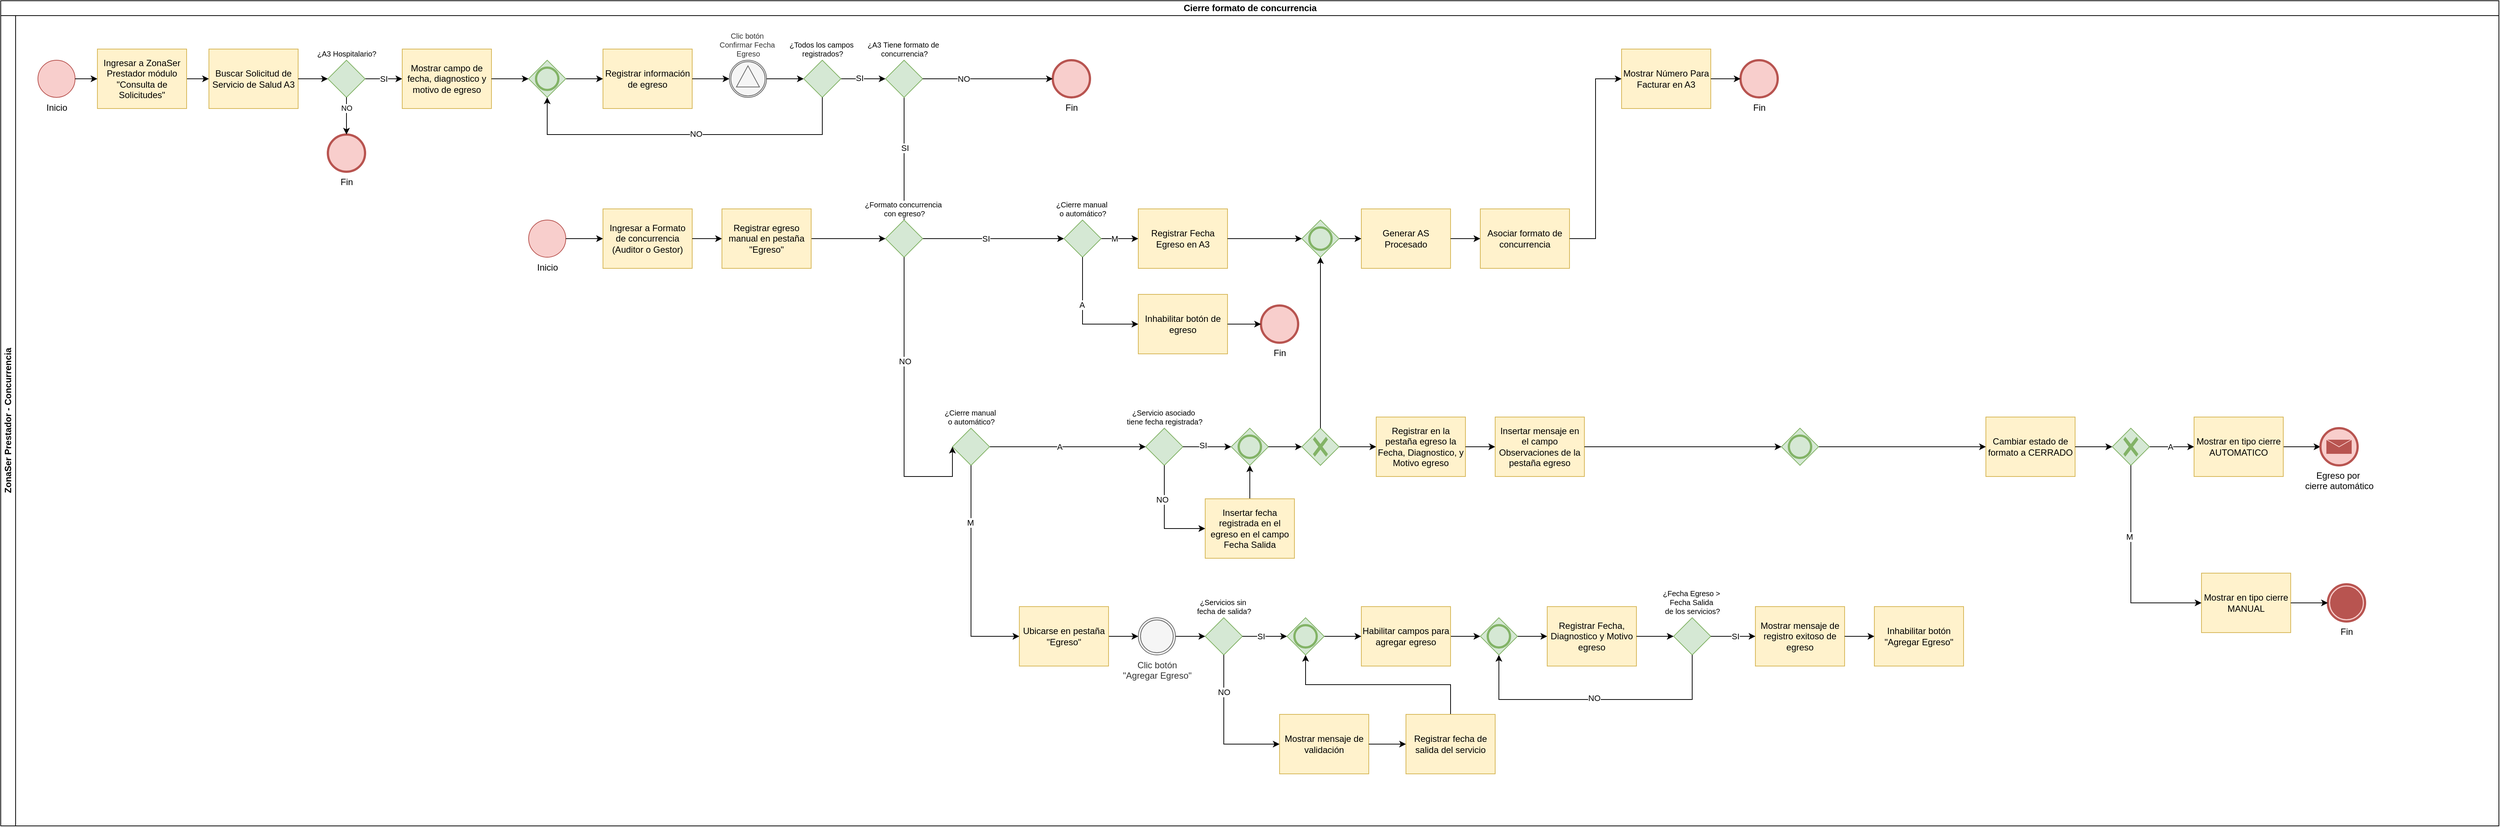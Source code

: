 <mxfile version="26.1.0">
  <diagram name="Página-1" id="ptAYf3jcV3ZSNVXvtiK4">
    <mxGraphModel dx="1434" dy="746" grid="1" gridSize="10" guides="1" tooltips="1" connect="1" arrows="1" fold="1" page="1" pageScale="1" pageWidth="2910" pageHeight="1030" math="0" shadow="0">
      <root>
        <mxCell id="0" />
        <mxCell id="1" parent="0" />
        <mxCell id="d49fMDWEcjazd6GvnsSK-1" value="Cierre formato de concurrencia" style="swimlane;childLayout=stackLayout;resizeParent=1;resizeParentMax=0;horizontal=1;startSize=20;horizontalStack=0;html=1;" parent="1" vertex="1">
          <mxGeometry x="40" y="20" width="3360" height="1110" as="geometry" />
        </mxCell>
        <mxCell id="d49fMDWEcjazd6GvnsSK-2" value="ZonaSer Prestador - Concurrencia" style="swimlane;startSize=20;horizontal=0;html=1;" parent="d49fMDWEcjazd6GvnsSK-1" vertex="1">
          <mxGeometry y="20" width="3360" height="1090" as="geometry" />
        </mxCell>
        <mxCell id="d49fMDWEcjazd6GvnsSK-30" style="edgeStyle=orthogonalEdgeStyle;rounded=0;orthogonalLoop=1;jettySize=auto;html=1;" parent="d49fMDWEcjazd6GvnsSK-2" source="d49fMDWEcjazd6GvnsSK-25" target="eIDD2qYjzkZ-Xh7ebVP3-45" edge="1">
          <mxGeometry relative="1" as="geometry">
            <mxPoint x="1325" y="320" as="targetPoint" />
          </mxGeometry>
        </mxCell>
        <mxCell id="d49fMDWEcjazd6GvnsSK-39" value="SI" style="edgeLabel;html=1;align=center;verticalAlign=middle;resizable=0;points=[];" parent="d49fMDWEcjazd6GvnsSK-30" vertex="1" connectable="0">
          <mxGeometry x="-0.18" y="1" relative="1" as="geometry">
            <mxPoint as="offset" />
          </mxGeometry>
        </mxCell>
        <mxCell id="d49fMDWEcjazd6GvnsSK-5" value="Inicio" style="points=[[0.145,0.145,0],[0.5,0,0],[0.855,0.145,0],[1,0.5,0],[0.855,0.855,0],[0.5,1,0],[0.145,0.855,0],[0,0.5,0]];shape=mxgraph.bpmn.event;html=1;verticalLabelPosition=bottom;labelBackgroundColor=#ffffff;verticalAlign=top;align=center;perimeter=ellipsePerimeter;outlineConnect=0;aspect=fixed;outline=standard;symbol=general;fillColor=#f8cecc;strokeColor=#b85450;" parent="d49fMDWEcjazd6GvnsSK-2" vertex="1">
          <mxGeometry x="50" y="60" width="50" height="50" as="geometry" />
        </mxCell>
        <mxCell id="d49fMDWEcjazd6GvnsSK-11" value="Buscar Solicitud de Servicio de Salud A3" style="points=[[0.25,0,0],[0.5,0,0],[0.75,0,0],[1,0.25,0],[1,0.5,0],[1,0.75,0],[0.75,1,0],[0.5,1,0],[0.25,1,0],[0,0.75,0],[0,0.5,0],[0,0.25,0]];shape=mxgraph.bpmn.task2;whiteSpace=wrap;rectStyle=rounded;size=10;html=1;container=1;expand=0;collapsible=0;taskMarker=user;fillColor=#fff2cc;strokeColor=#d6b656;" parent="d49fMDWEcjazd6GvnsSK-2" vertex="1">
          <mxGeometry x="280" y="45" width="120" height="80" as="geometry" />
        </mxCell>
        <mxCell id="d49fMDWEcjazd6GvnsSK-17" value="SI" style="edgeStyle=orthogonalEdgeStyle;rounded=0;orthogonalLoop=1;jettySize=auto;html=1;" parent="d49fMDWEcjazd6GvnsSK-2" source="d49fMDWEcjazd6GvnsSK-13" target="d49fMDWEcjazd6GvnsSK-18" edge="1">
          <mxGeometry relative="1" as="geometry">
            <mxPoint x="560" y="85" as="targetPoint" />
          </mxGeometry>
        </mxCell>
        <mxCell id="d49fMDWEcjazd6GvnsSK-13" value="¿A3 Hospitalario?" style="points=[[0.25,0.25,0],[0.5,0,0],[0.75,0.25,0],[1,0.5,0],[0.75,0.75,0],[0.5,1,0],[0.25,0.75,0],[0,0.5,0]];shape=mxgraph.bpmn.gateway2;html=1;verticalLabelPosition=top;labelBackgroundColor=#ffffff;verticalAlign=bottom;align=center;perimeter=rhombusPerimeter;outlineConnect=0;outline=none;symbol=none;fillColor=#d5e8d4;strokeColor=#82b366;labelPosition=center;fontSize=10;" parent="d49fMDWEcjazd6GvnsSK-2" vertex="1">
          <mxGeometry x="440" y="60" width="50" height="50" as="geometry" />
        </mxCell>
        <mxCell id="d49fMDWEcjazd6GvnsSK-12" style="edgeStyle=orthogonalEdgeStyle;rounded=0;orthogonalLoop=1;jettySize=auto;html=1;" parent="d49fMDWEcjazd6GvnsSK-2" source="d49fMDWEcjazd6GvnsSK-11" target="d49fMDWEcjazd6GvnsSK-13" edge="1">
          <mxGeometry relative="1" as="geometry">
            <mxPoint x="440" y="85" as="targetPoint" />
          </mxGeometry>
        </mxCell>
        <mxCell id="d49fMDWEcjazd6GvnsSK-15" value="Fin" style="points=[[0.145,0.145,0],[0.5,0,0],[0.855,0.145,0],[1,0.5,0],[0.855,0.855,0],[0.5,1,0],[0.145,0.855,0],[0,0.5,0]];shape=mxgraph.bpmn.event;html=1;verticalLabelPosition=bottom;labelBackgroundColor=#ffffff;verticalAlign=top;align=center;perimeter=ellipsePerimeter;outlineConnect=0;aspect=fixed;outline=end;symbol=terminate2;fillColor=#f8cecc;strokeColor=#b85450;" parent="d49fMDWEcjazd6GvnsSK-2" vertex="1">
          <mxGeometry x="440" y="160" width="50" height="50" as="geometry" />
        </mxCell>
        <mxCell id="d49fMDWEcjazd6GvnsSK-14" style="edgeStyle=orthogonalEdgeStyle;rounded=0;orthogonalLoop=1;jettySize=auto;html=1;" parent="d49fMDWEcjazd6GvnsSK-2" source="d49fMDWEcjazd6GvnsSK-13" target="d49fMDWEcjazd6GvnsSK-15" edge="1">
          <mxGeometry relative="1" as="geometry">
            <mxPoint x="465" y="170" as="targetPoint" />
          </mxGeometry>
        </mxCell>
        <mxCell id="d49fMDWEcjazd6GvnsSK-16" value="NO" style="edgeLabel;html=1;align=center;verticalAlign=middle;resizable=0;points=[];fontSize=10;" parent="d49fMDWEcjazd6GvnsSK-14" vertex="1" connectable="0">
          <mxGeometry x="-0.462" relative="1" as="geometry">
            <mxPoint as="offset" />
          </mxGeometry>
        </mxCell>
        <mxCell id="d49fMDWEcjazd6GvnsSK-18" value="Mostrar campo de fecha, diagnostico y motivo de egreso" style="points=[[0.25,0,0],[0.5,0,0],[0.75,0,0],[1,0.25,0],[1,0.5,0],[1,0.75,0],[0.75,1,0],[0.5,1,0],[0.25,1,0],[0,0.75,0],[0,0.5,0],[0,0.25,0]];shape=mxgraph.bpmn.task2;whiteSpace=wrap;rectStyle=rounded;size=10;html=1;container=1;expand=0;collapsible=0;taskMarker=script;fillColor=#fff2cc;strokeColor=#d6b656;" parent="d49fMDWEcjazd6GvnsSK-2" vertex="1">
          <mxGeometry x="540" y="45" width="120" height="80" as="geometry" />
        </mxCell>
        <mxCell id="d49fMDWEcjazd6GvnsSK-20" value="Registrar información de egreso" style="points=[[0.25,0,0],[0.5,0,0],[0.75,0,0],[1,0.25,0],[1,0.5,0],[1,0.75,0],[0.75,1,0],[0.5,1,0],[0.25,1,0],[0,0.75,0],[0,0.5,0],[0,0.25,0]];shape=mxgraph.bpmn.task2;whiteSpace=wrap;rectStyle=rounded;size=10;html=1;container=1;expand=0;collapsible=0;taskMarker=user;fillColor=#fff2cc;strokeColor=#d6b656;" parent="d49fMDWEcjazd6GvnsSK-2" vertex="1">
          <mxGeometry x="810" y="45" width="120" height="80" as="geometry" />
        </mxCell>
        <mxCell id="d49fMDWEcjazd6GvnsSK-22" value="Clic botón&amp;nbsp;&lt;div&gt;Confirmar Fecha&amp;nbsp;&lt;/div&gt;&lt;div&gt;Egreso&lt;/div&gt;" style="points=[[0.145,0.145,0],[0.5,0,0],[0.855,0.145,0],[1,0.5,0],[0.855,0.855,0],[0.5,1,0],[0.145,0.855,0],[0,0.5,0]];shape=mxgraph.bpmn.event;html=1;verticalLabelPosition=top;labelBackgroundColor=#ffffff;verticalAlign=bottom;align=center;perimeter=ellipsePerimeter;outlineConnect=0;aspect=fixed;outline=catching;symbol=signal;fillColor=#f5f5f5;strokeColor=#666666;fontSize=10;labelPosition=center;fontColor=#333333;" parent="d49fMDWEcjazd6GvnsSK-2" vertex="1">
          <mxGeometry x="980" y="60" width="50" height="50" as="geometry" />
        </mxCell>
        <mxCell id="d49fMDWEcjazd6GvnsSK-21" style="edgeStyle=orthogonalEdgeStyle;rounded=0;orthogonalLoop=1;jettySize=auto;html=1;" parent="d49fMDWEcjazd6GvnsSK-2" source="d49fMDWEcjazd6GvnsSK-20" target="d49fMDWEcjazd6GvnsSK-22" edge="1">
          <mxGeometry relative="1" as="geometry">
            <mxPoint x="990" y="85" as="targetPoint" />
          </mxGeometry>
        </mxCell>
        <mxCell id="d49fMDWEcjazd6GvnsSK-25" value="¿A3 Tiene formato de&amp;nbsp;&lt;div&gt;concurrencia?&lt;/div&gt;" style="points=[[0.25,0.25,0],[0.5,0,0],[0.75,0.25,0],[1,0.5,0],[0.75,0.75,0],[0.5,1,0],[0.25,0.75,0],[0,0.5,0]];shape=mxgraph.bpmn.gateway2;html=1;verticalLabelPosition=top;labelBackgroundColor=#ffffff;verticalAlign=bottom;align=center;perimeter=rhombusPerimeter;outlineConnect=0;outline=none;symbol=none;fillColor=#d5e8d4;strokeColor=#82b366;fontSize=10;labelPosition=center;" parent="d49fMDWEcjazd6GvnsSK-2" vertex="1">
          <mxGeometry x="1190" y="60" width="50" height="50" as="geometry" />
        </mxCell>
        <mxCell id="d49fMDWEcjazd6GvnsSK-24" style="edgeStyle=orthogonalEdgeStyle;rounded=0;orthogonalLoop=1;jettySize=auto;html=1;" parent="d49fMDWEcjazd6GvnsSK-2" source="d49fMDWEcjazd6GvnsSK-22" target="d49fMDWEcjazd6GvnsSK-31" edge="1">
          <mxGeometry relative="1" as="geometry">
            <mxPoint x="1080" y="85" as="targetPoint" />
          </mxGeometry>
        </mxCell>
        <mxCell id="d49fMDWEcjazd6GvnsSK-28" value="Fin" style="points=[[0.145,0.145,0],[0.5,0,0],[0.855,0.145,0],[1,0.5,0],[0.855,0.855,0],[0.5,1,0],[0.145,0.855,0],[0,0.5,0]];shape=mxgraph.bpmn.event;html=1;verticalLabelPosition=bottom;labelBackgroundColor=#ffffff;verticalAlign=top;align=center;perimeter=ellipsePerimeter;outlineConnect=0;aspect=fixed;outline=end;symbol=terminate2;fillColor=#f8cecc;strokeColor=#b85450;" parent="d49fMDWEcjazd6GvnsSK-2" vertex="1">
          <mxGeometry x="1415" y="60.0" width="50" height="50" as="geometry" />
        </mxCell>
        <mxCell id="d49fMDWEcjazd6GvnsSK-27" style="edgeStyle=orthogonalEdgeStyle;rounded=0;orthogonalLoop=1;jettySize=auto;html=1;" parent="d49fMDWEcjazd6GvnsSK-2" source="d49fMDWEcjazd6GvnsSK-25" target="d49fMDWEcjazd6GvnsSK-28" edge="1">
          <mxGeometry relative="1" as="geometry">
            <mxPoint x="1265" y="170.0" as="targetPoint" />
          </mxGeometry>
        </mxCell>
        <mxCell id="d49fMDWEcjazd6GvnsSK-29" value="NO" style="edgeLabel;html=1;align=center;verticalAlign=middle;resizable=0;points=[];" parent="d49fMDWEcjazd6GvnsSK-27" vertex="1" connectable="0">
          <mxGeometry x="-0.377" relative="1" as="geometry">
            <mxPoint as="offset" />
          </mxGeometry>
        </mxCell>
        <mxCell id="d49fMDWEcjazd6GvnsSK-36" style="edgeStyle=orthogonalEdgeStyle;rounded=0;orthogonalLoop=1;jettySize=auto;html=1;" parent="d49fMDWEcjazd6GvnsSK-2" source="d49fMDWEcjazd6GvnsSK-31" target="d49fMDWEcjazd6GvnsSK-25" edge="1">
          <mxGeometry relative="1" as="geometry" />
        </mxCell>
        <mxCell id="d49fMDWEcjazd6GvnsSK-37" value="SI" style="edgeLabel;html=1;align=center;verticalAlign=middle;resizable=0;points=[];" parent="d49fMDWEcjazd6GvnsSK-36" vertex="1" connectable="0">
          <mxGeometry x="-0.167" y="1" relative="1" as="geometry">
            <mxPoint as="offset" />
          </mxGeometry>
        </mxCell>
        <mxCell id="d49fMDWEcjazd6GvnsSK-31" value="¿Todos los campos&amp;nbsp;&lt;div&gt;registrados?&lt;/div&gt;" style="points=[[0.25,0.25,0],[0.5,0,0],[0.75,0.25,0],[1,0.5,0],[0.75,0.75,0],[0.5,1,0],[0.25,0.75,0],[0,0.5,0]];shape=mxgraph.bpmn.gateway2;html=1;verticalLabelPosition=top;labelBackgroundColor=#ffffff;verticalAlign=bottom;align=center;perimeter=rhombusPerimeter;outlineConnect=0;outline=none;symbol=none;fillColor=#d5e8d4;strokeColor=#82b366;fontSize=10;labelPosition=center;" parent="d49fMDWEcjazd6GvnsSK-2" vertex="1">
          <mxGeometry x="1080" y="60" width="50" height="50" as="geometry" />
        </mxCell>
        <mxCell id="d49fMDWEcjazd6GvnsSK-33" style="edgeStyle=orthogonalEdgeStyle;rounded=0;orthogonalLoop=1;jettySize=auto;html=1;" parent="d49fMDWEcjazd6GvnsSK-2" source="d49fMDWEcjazd6GvnsSK-32" target="d49fMDWEcjazd6GvnsSK-20" edge="1">
          <mxGeometry relative="1" as="geometry" />
        </mxCell>
        <mxCell id="d49fMDWEcjazd6GvnsSK-32" value="" style="points=[[0.25,0.25,0],[0.5,0,0],[0.75,0.25,0],[1,0.5,0],[0.75,0.75,0],[0.5,1,0],[0.25,0.75,0],[0,0.5,0]];shape=mxgraph.bpmn.gateway2;html=1;verticalLabelPosition=bottom;labelBackgroundColor=#ffffff;verticalAlign=top;align=center;perimeter=rhombusPerimeter;outlineConnect=0;outline=end;symbol=general;fillColor=#d5e8d4;strokeColor=#82b366;" parent="d49fMDWEcjazd6GvnsSK-2" vertex="1">
          <mxGeometry x="710" y="60.0" width="50" height="50" as="geometry" />
        </mxCell>
        <mxCell id="d49fMDWEcjazd6GvnsSK-19" style="edgeStyle=orthogonalEdgeStyle;rounded=0;orthogonalLoop=1;jettySize=auto;html=1;" parent="d49fMDWEcjazd6GvnsSK-2" source="d49fMDWEcjazd6GvnsSK-18" target="d49fMDWEcjazd6GvnsSK-32" edge="1">
          <mxGeometry relative="1" as="geometry">
            <mxPoint x="710" y="140" as="targetPoint" />
          </mxGeometry>
        </mxCell>
        <mxCell id="d49fMDWEcjazd6GvnsSK-34" style="edgeStyle=orthogonalEdgeStyle;rounded=0;orthogonalLoop=1;jettySize=auto;html=1;entryX=0.5;entryY=1;entryDx=0;entryDy=0;entryPerimeter=0;" parent="d49fMDWEcjazd6GvnsSK-2" source="d49fMDWEcjazd6GvnsSK-31" target="d49fMDWEcjazd6GvnsSK-32" edge="1">
          <mxGeometry relative="1" as="geometry">
            <Array as="points">
              <mxPoint x="1105" y="160" />
              <mxPoint x="735" y="160" />
            </Array>
          </mxGeometry>
        </mxCell>
        <mxCell id="d49fMDWEcjazd6GvnsSK-35" value="NO" style="edgeLabel;html=1;align=center;verticalAlign=middle;resizable=0;points=[];" parent="d49fMDWEcjazd6GvnsSK-34" vertex="1" connectable="0">
          <mxGeometry x="-0.064" y="-1" relative="1" as="geometry">
            <mxPoint as="offset" />
          </mxGeometry>
        </mxCell>
        <mxCell id="d49fMDWEcjazd6GvnsSK-47" value="Fin" style="points=[[0.145,0.145,0],[0.5,0,0],[0.855,0.145,0],[1,0.5,0],[0.855,0.855,0],[0.5,1,0],[0.145,0.855,0],[0,0.5,0]];shape=mxgraph.bpmn.event;html=1;verticalLabelPosition=bottom;labelBackgroundColor=#ffffff;verticalAlign=top;align=center;perimeter=ellipsePerimeter;outlineConnect=0;aspect=fixed;outline=end;symbol=terminate2;fillColor=#f8cecc;strokeColor=#b85450;" parent="d49fMDWEcjazd6GvnsSK-2" vertex="1">
          <mxGeometry x="2340" y="60" width="50" height="50" as="geometry" />
        </mxCell>
        <mxCell id="d49fMDWEcjazd6GvnsSK-45" value="Mostrar Número Para Facturar en A3" style="points=[[0.25,0,0],[0.5,0,0],[0.75,0,0],[1,0.25,0],[1,0.5,0],[1,0.75,0],[0.75,1,0],[0.5,1,0],[0.25,1,0],[0,0.75,0],[0,0.5,0],[0,0.25,0]];shape=mxgraph.bpmn.task2;whiteSpace=wrap;rectStyle=rounded;size=10;html=1;container=1;expand=0;collapsible=0;taskMarker=script;fillColor=#fff2cc;strokeColor=#d6b656;" parent="d49fMDWEcjazd6GvnsSK-2" vertex="1">
          <mxGeometry x="2180" y="45.0" width="120" height="80" as="geometry" />
        </mxCell>
        <mxCell id="d49fMDWEcjazd6GvnsSK-46" style="edgeStyle=orthogonalEdgeStyle;rounded=0;orthogonalLoop=1;jettySize=auto;html=1;" parent="d49fMDWEcjazd6GvnsSK-2" source="d49fMDWEcjazd6GvnsSK-45" target="d49fMDWEcjazd6GvnsSK-47" edge="1">
          <mxGeometry relative="1" as="geometry">
            <mxPoint x="2525" y="120" as="targetPoint" />
          </mxGeometry>
        </mxCell>
        <mxCell id="eIDD2qYjzkZ-Xh7ebVP3-15" value="Generar AS Procesado" style="points=[[0.25,0,0],[0.5,0,0],[0.75,0,0],[1,0.25,0],[1,0.5,0],[1,0.75,0],[0.75,1,0],[0.5,1,0],[0.25,1,0],[0,0.75,0],[0,0.5,0],[0,0.25,0]];shape=mxgraph.bpmn.task2;whiteSpace=wrap;rectStyle=rounded;size=10;html=1;container=1;expand=0;collapsible=0;taskMarker=script;fillColor=#fff2cc;strokeColor=#d6b656;" vertex="1" parent="d49fMDWEcjazd6GvnsSK-2">
          <mxGeometry x="1830" y="260" width="120" height="80" as="geometry" />
        </mxCell>
        <mxCell id="eIDD2qYjzkZ-Xh7ebVP3-90" value="Asociar formato de concurrencia" style="points=[[0.25,0,0],[0.5,0,0],[0.75,0,0],[1,0.25,0],[1,0.5,0],[1,0.75,0],[0.75,1,0],[0.5,1,0],[0.25,1,0],[0,0.75,0],[0,0.5,0],[0,0.25,0]];shape=mxgraph.bpmn.task2;whiteSpace=wrap;rectStyle=rounded;size=10;html=1;container=1;expand=0;collapsible=0;taskMarker=script;fillColor=#fff2cc;strokeColor=#d6b656;" vertex="1" parent="d49fMDWEcjazd6GvnsSK-2">
          <mxGeometry x="1990" y="260" width="120" height="80" as="geometry" />
        </mxCell>
        <mxCell id="eIDD2qYjzkZ-Xh7ebVP3-89" style="edgeStyle=orthogonalEdgeStyle;rounded=0;orthogonalLoop=1;jettySize=auto;html=1;" edge="1" parent="d49fMDWEcjazd6GvnsSK-2" source="eIDD2qYjzkZ-Xh7ebVP3-15" target="eIDD2qYjzkZ-Xh7ebVP3-90">
          <mxGeometry relative="1" as="geometry">
            <mxPoint x="2040" y="300" as="targetPoint" />
          </mxGeometry>
        </mxCell>
        <mxCell id="eIDD2qYjzkZ-Xh7ebVP3-142" style="edgeStyle=orthogonalEdgeStyle;rounded=0;orthogonalLoop=1;jettySize=auto;html=1;" edge="1" parent="d49fMDWEcjazd6GvnsSK-2" source="eIDD2qYjzkZ-Xh7ebVP3-140" target="eIDD2qYjzkZ-Xh7ebVP3-15">
          <mxGeometry relative="1" as="geometry" />
        </mxCell>
        <mxCell id="eIDD2qYjzkZ-Xh7ebVP3-140" value="" style="points=[[0.25,0.25,0],[0.5,0,0],[0.75,0.25,0],[1,0.5,0],[0.75,0.75,0],[0.5,1,0],[0.25,0.75,0],[0,0.5,0]];shape=mxgraph.bpmn.gateway2;html=1;verticalLabelPosition=bottom;labelBackgroundColor=#ffffff;verticalAlign=top;align=center;perimeter=rhombusPerimeter;outlineConnect=0;outline=end;symbol=general;fillColor=#d5e8d4;strokeColor=#82b366;" vertex="1" parent="d49fMDWEcjazd6GvnsSK-2">
          <mxGeometry x="1750" y="275" width="50" height="50" as="geometry" />
        </mxCell>
        <mxCell id="eIDD2qYjzkZ-Xh7ebVP3-116" style="edgeStyle=orthogonalEdgeStyle;rounded=0;orthogonalLoop=1;jettySize=auto;html=1;entryX=0;entryY=0.5;entryDx=0;entryDy=0;entryPerimeter=0;" edge="1" parent="d49fMDWEcjazd6GvnsSK-2" source="eIDD2qYjzkZ-Xh7ebVP3-90" target="d49fMDWEcjazd6GvnsSK-45">
          <mxGeometry relative="1" as="geometry" />
        </mxCell>
        <mxCell id="eIDD2qYjzkZ-Xh7ebVP3-46" value="¿Servicio asociado&amp;nbsp;&lt;div&gt;tiene fecha registrada?&lt;/div&gt;" style="points=[[0.25,0.25,0],[0.5,0,0],[0.75,0.25,0],[1,0.5,0],[0.75,0.75,0],[0.5,1,0],[0.25,0.75,0],[0,0.5,0]];shape=mxgraph.bpmn.gateway2;html=1;verticalLabelPosition=top;labelBackgroundColor=#ffffff;verticalAlign=bottom;align=center;perimeter=rhombusPerimeter;outlineConnect=0;outline=none;symbol=none;fillColor=#d5e8d4;strokeColor=#82b366;fontSize=10;labelPosition=center;" vertex="1" parent="d49fMDWEcjazd6GvnsSK-2">
          <mxGeometry x="1540" y="555" width="50" height="50" as="geometry" />
        </mxCell>
        <mxCell id="eIDD2qYjzkZ-Xh7ebVP3-47" style="edgeStyle=orthogonalEdgeStyle;rounded=0;orthogonalLoop=1;jettySize=auto;html=1;" edge="1" parent="d49fMDWEcjazd6GvnsSK-2" source="eIDD2qYjzkZ-Xh7ebVP3-48" target="eIDD2qYjzkZ-Xh7ebVP3-51">
          <mxGeometry relative="1" as="geometry" />
        </mxCell>
        <mxCell id="eIDD2qYjzkZ-Xh7ebVP3-48" value="Insertar fecha registrada en el egreso en el campo Fecha Salida" style="points=[[0.25,0,0],[0.5,0,0],[0.75,0,0],[1,0.25,0],[1,0.5,0],[1,0.75,0],[0.75,1,0],[0.5,1,0],[0.25,1,0],[0,0.75,0],[0,0.5,0],[0,0.25,0]];shape=mxgraph.bpmn.task2;whiteSpace=wrap;rectStyle=rounded;size=10;html=1;container=1;expand=0;collapsible=0;taskMarker=script;fillColor=#fff2cc;strokeColor=#d6b656;" vertex="1" parent="d49fMDWEcjazd6GvnsSK-2">
          <mxGeometry x="1620" y="650" width="120" height="80" as="geometry" />
        </mxCell>
        <mxCell id="eIDD2qYjzkZ-Xh7ebVP3-49" style="edgeStyle=orthogonalEdgeStyle;rounded=0;orthogonalLoop=1;jettySize=auto;html=1;exitX=0.5;exitY=1;exitDx=0;exitDy=0;exitPerimeter=0;" edge="1" parent="d49fMDWEcjazd6GvnsSK-2" source="eIDD2qYjzkZ-Xh7ebVP3-46" target="eIDD2qYjzkZ-Xh7ebVP3-48">
          <mxGeometry relative="1" as="geometry">
            <mxPoint x="1450" y="670" as="targetPoint" />
            <Array as="points">
              <mxPoint x="1565" y="690" />
            </Array>
          </mxGeometry>
        </mxCell>
        <mxCell id="eIDD2qYjzkZ-Xh7ebVP3-50" value="NO" style="edgeLabel;html=1;align=center;verticalAlign=middle;resizable=0;points=[];" vertex="1" connectable="0" parent="eIDD2qYjzkZ-Xh7ebVP3-49">
          <mxGeometry x="-0.352" y="-3" relative="1" as="geometry">
            <mxPoint as="offset" />
          </mxGeometry>
        </mxCell>
        <mxCell id="eIDD2qYjzkZ-Xh7ebVP3-51" value="" style="points=[[0.25,0.25,0],[0.5,0,0],[0.75,0.25,0],[1,0.5,0],[0.75,0.75,0],[0.5,1,0],[0.25,0.75,0],[0,0.5,0]];shape=mxgraph.bpmn.gateway2;html=1;verticalLabelPosition=bottom;labelBackgroundColor=#ffffff;verticalAlign=top;align=center;perimeter=rhombusPerimeter;outlineConnect=0;outline=end;symbol=general;fillColor=#d5e8d4;strokeColor=#82b366;" vertex="1" parent="d49fMDWEcjazd6GvnsSK-2">
          <mxGeometry x="1655" y="555" width="50" height="50" as="geometry" />
        </mxCell>
        <mxCell id="eIDD2qYjzkZ-Xh7ebVP3-52" style="edgeStyle=orthogonalEdgeStyle;rounded=0;orthogonalLoop=1;jettySize=auto;html=1;" edge="1" parent="d49fMDWEcjazd6GvnsSK-2" source="eIDD2qYjzkZ-Xh7ebVP3-46" target="eIDD2qYjzkZ-Xh7ebVP3-51">
          <mxGeometry relative="1" as="geometry">
            <mxPoint x="1560" y="580" as="targetPoint" />
          </mxGeometry>
        </mxCell>
        <mxCell id="eIDD2qYjzkZ-Xh7ebVP3-53" value="SI" style="edgeLabel;html=1;align=center;verticalAlign=middle;resizable=0;points=[];" vertex="1" connectable="0" parent="eIDD2qYjzkZ-Xh7ebVP3-52">
          <mxGeometry x="-0.188" y="2" relative="1" as="geometry">
            <mxPoint as="offset" />
          </mxGeometry>
        </mxCell>
        <mxCell id="eIDD2qYjzkZ-Xh7ebVP3-54" value="Registrar en la pestaña egreso la Fecha, Diagnostico, y Motivo egreso" style="points=[[0.25,0,0],[0.5,0,0],[0.75,0,0],[1,0.25,0],[1,0.5,0],[1,0.75,0],[0.75,1,0],[0.5,1,0],[0.25,1,0],[0,0.75,0],[0,0.5,0],[0,0.25,0]];shape=mxgraph.bpmn.task2;whiteSpace=wrap;rectStyle=rounded;size=10;html=1;container=1;expand=0;collapsible=0;taskMarker=script;fillColor=#fff2cc;strokeColor=#d6b656;" vertex="1" parent="d49fMDWEcjazd6GvnsSK-2">
          <mxGeometry x="1850" y="540" width="120" height="80" as="geometry" />
        </mxCell>
        <mxCell id="eIDD2qYjzkZ-Xh7ebVP3-56" value="Insertar mensaje en el campo Observaciones de la pestaña egreso" style="points=[[0.25,0,0],[0.5,0,0],[0.75,0,0],[1,0.25,0],[1,0.5,0],[1,0.75,0],[0.75,1,0],[0.5,1,0],[0.25,1,0],[0,0.75,0],[0,0.5,0],[0,0.25,0]];shape=mxgraph.bpmn.task2;whiteSpace=wrap;rectStyle=rounded;size=10;html=1;container=1;expand=0;collapsible=0;taskMarker=script;fillColor=#fff2cc;strokeColor=#d6b656;" vertex="1" parent="d49fMDWEcjazd6GvnsSK-2">
          <mxGeometry x="2010" y="540" width="120" height="80" as="geometry" />
        </mxCell>
        <mxCell id="eIDD2qYjzkZ-Xh7ebVP3-57" style="edgeStyle=orthogonalEdgeStyle;rounded=0;orthogonalLoop=1;jettySize=auto;html=1;" edge="1" parent="d49fMDWEcjazd6GvnsSK-2" source="eIDD2qYjzkZ-Xh7ebVP3-54" target="eIDD2qYjzkZ-Xh7ebVP3-56">
          <mxGeometry relative="1" as="geometry">
            <mxPoint x="2280" y="580" as="targetPoint" />
          </mxGeometry>
        </mxCell>
        <mxCell id="eIDD2qYjzkZ-Xh7ebVP3-58" value="Cambiar estado de formato a CERRADO" style="points=[[0.25,0,0],[0.5,0,0],[0.75,0,0],[1,0.25,0],[1,0.5,0],[1,0.75,0],[0.75,1,0],[0.5,1,0],[0.25,1,0],[0,0.75,0],[0,0.5,0],[0,0.25,0]];shape=mxgraph.bpmn.task2;whiteSpace=wrap;rectStyle=rounded;size=10;html=1;container=1;expand=0;collapsible=0;taskMarker=script;fillColor=#fff2cc;strokeColor=#d6b656;" vertex="1" parent="d49fMDWEcjazd6GvnsSK-2">
          <mxGeometry x="2670" y="540" width="120" height="80" as="geometry" />
        </mxCell>
        <mxCell id="eIDD2qYjzkZ-Xh7ebVP3-60" style="edgeStyle=orthogonalEdgeStyle;rounded=0;orthogonalLoop=1;jettySize=auto;html=1;" edge="1" parent="d49fMDWEcjazd6GvnsSK-2" source="eIDD2qYjzkZ-Xh7ebVP3-61" target="eIDD2qYjzkZ-Xh7ebVP3-63">
          <mxGeometry relative="1" as="geometry" />
        </mxCell>
        <mxCell id="eIDD2qYjzkZ-Xh7ebVP3-61" value="Mostrar en tipo cierre AUTOMATICO" style="points=[[0.25,0,0],[0.5,0,0],[0.75,0,0],[1,0.25,0],[1,0.5,0],[1,0.75,0],[0.75,1,0],[0.5,1,0],[0.25,1,0],[0,0.75,0],[0,0.5,0],[0,0.25,0]];shape=mxgraph.bpmn.task2;whiteSpace=wrap;rectStyle=rounded;size=10;html=1;container=1;expand=0;collapsible=0;taskMarker=script;fillColor=#fff2cc;strokeColor=#d6b656;" vertex="1" parent="d49fMDWEcjazd6GvnsSK-2">
          <mxGeometry x="2950" y="540" width="120" height="80" as="geometry" />
        </mxCell>
        <mxCell id="eIDD2qYjzkZ-Xh7ebVP3-62" style="edgeStyle=orthogonalEdgeStyle;rounded=0;orthogonalLoop=1;jettySize=auto;html=1;" edge="1" parent="d49fMDWEcjazd6GvnsSK-2" source="eIDD2qYjzkZ-Xh7ebVP3-58" target="eIDD2qYjzkZ-Xh7ebVP3-118">
          <mxGeometry relative="1" as="geometry">
            <mxPoint x="2715" y="620" as="targetPoint" />
          </mxGeometry>
        </mxCell>
        <mxCell id="eIDD2qYjzkZ-Xh7ebVP3-63" value="Egreso por&amp;nbsp;&lt;div&gt;cierre automático&lt;/div&gt;" style="points=[[0.145,0.145,0],[0.5,0,0],[0.855,0.145,0],[1,0.5,0],[0.855,0.855,0],[0.5,1,0],[0.145,0.855,0],[0,0.5,0]];shape=mxgraph.bpmn.event;html=1;verticalLabelPosition=bottom;labelBackgroundColor=#ffffff;verticalAlign=top;align=center;perimeter=ellipsePerimeter;outlineConnect=0;aspect=fixed;outline=end;symbol=message;fillColor=#f8cecc;strokeColor=#b85450;" vertex="1" parent="d49fMDWEcjazd6GvnsSK-2">
          <mxGeometry x="3120" y="555" width="50" height="50" as="geometry" />
        </mxCell>
        <mxCell id="eIDD2qYjzkZ-Xh7ebVP3-99" style="edgeStyle=orthogonalEdgeStyle;rounded=0;orthogonalLoop=1;jettySize=auto;html=1;" edge="1" parent="d49fMDWEcjazd6GvnsSK-2" source="eIDD2qYjzkZ-Xh7ebVP3-70" target="eIDD2qYjzkZ-Xh7ebVP3-46">
          <mxGeometry relative="1" as="geometry" />
        </mxCell>
        <mxCell id="eIDD2qYjzkZ-Xh7ebVP3-100" value="A" style="edgeLabel;html=1;align=center;verticalAlign=middle;resizable=0;points=[];" vertex="1" connectable="0" parent="eIDD2qYjzkZ-Xh7ebVP3-99">
          <mxGeometry x="-0.106" relative="1" as="geometry">
            <mxPoint as="offset" />
          </mxGeometry>
        </mxCell>
        <mxCell id="eIDD2qYjzkZ-Xh7ebVP3-70" value="¿Cierre manual&amp;nbsp;&lt;div&gt;o automático&lt;span style=&quot;background-color: light-dark(rgb(255, 255, 255), rgb(18, 18, 18)); color: light-dark(rgb(0, 0, 0), rgb(255, 255, 255));&quot;&gt;?&lt;/span&gt;&lt;/div&gt;" style="points=[[0.25,0.25,0],[0.5,0,0],[0.75,0.25,0],[1,0.5,0],[0.75,0.75,0],[0.5,1,0],[0.25,0.75,0],[0,0.5,0]];shape=mxgraph.bpmn.gateway2;html=1;verticalLabelPosition=top;labelBackgroundColor=#ffffff;verticalAlign=bottom;align=center;perimeter=rhombusPerimeter;outlineConnect=0;outline=none;symbol=none;fillColor=#d5e8d4;strokeColor=#82b366;fontSize=10;labelPosition=center;" vertex="1" parent="d49fMDWEcjazd6GvnsSK-2">
          <mxGeometry x="1280" y="555" width="50" height="50" as="geometry" />
        </mxCell>
        <mxCell id="eIDD2qYjzkZ-Xh7ebVP3-102" value="Registrar Fecha, Diagnostico y Motivo egreso" style="points=[[0.25,0,0],[0.5,0,0],[0.75,0,0],[1,0.25,0],[1,0.5,0],[1,0.75,0],[0.75,1,0],[0.5,1,0],[0.25,1,0],[0,0.75,0],[0,0.5,0],[0,0.25,0]];shape=mxgraph.bpmn.task2;whiteSpace=wrap;rectStyle=rounded;size=10;html=1;container=1;expand=0;collapsible=0;taskMarker=user;fillColor=#fff2cc;strokeColor=#d6b656;" vertex="1" parent="d49fMDWEcjazd6GvnsSK-2">
          <mxGeometry x="2080" y="795" width="120" height="80" as="geometry" />
        </mxCell>
        <mxCell id="eIDD2qYjzkZ-Xh7ebVP3-103" style="edgeStyle=orthogonalEdgeStyle;rounded=0;orthogonalLoop=1;jettySize=auto;html=1;entryX=0;entryY=0.5;entryDx=0;entryDy=0;entryPerimeter=0;" edge="1" parent="d49fMDWEcjazd6GvnsSK-2" source="eIDD2qYjzkZ-Xh7ebVP3-70" target="eIDD2qYjzkZ-Xh7ebVP3-147">
          <mxGeometry relative="1" as="geometry">
            <mxPoint x="1365" y="835" as="targetPoint" />
            <Array as="points">
              <mxPoint x="1305" y="835" />
            </Array>
          </mxGeometry>
        </mxCell>
        <mxCell id="eIDD2qYjzkZ-Xh7ebVP3-104" value="M" style="edgeLabel;html=1;align=center;verticalAlign=middle;resizable=0;points=[];" vertex="1" connectable="0" parent="eIDD2qYjzkZ-Xh7ebVP3-103">
          <mxGeometry x="-0.478" y="-1" relative="1" as="geometry">
            <mxPoint as="offset" />
          </mxGeometry>
        </mxCell>
        <mxCell id="eIDD2qYjzkZ-Xh7ebVP3-119" style="edgeStyle=orthogonalEdgeStyle;rounded=0;orthogonalLoop=1;jettySize=auto;html=1;" edge="1" parent="d49fMDWEcjazd6GvnsSK-2" source="eIDD2qYjzkZ-Xh7ebVP3-118" target="eIDD2qYjzkZ-Xh7ebVP3-61">
          <mxGeometry relative="1" as="geometry" />
        </mxCell>
        <mxCell id="eIDD2qYjzkZ-Xh7ebVP3-120" value="A" style="edgeLabel;html=1;align=center;verticalAlign=middle;resizable=0;points=[];" vertex="1" connectable="0" parent="eIDD2qYjzkZ-Xh7ebVP3-119">
          <mxGeometry x="-0.067" relative="1" as="geometry">
            <mxPoint as="offset" />
          </mxGeometry>
        </mxCell>
        <mxCell id="eIDD2qYjzkZ-Xh7ebVP3-118" value="" style="points=[[0.25,0.25,0],[0.5,0,0],[0.75,0.25,0],[1,0.5,0],[0.75,0.75,0],[0.5,1,0],[0.25,0.75,0],[0,0.5,0]];shape=mxgraph.bpmn.gateway2;html=1;verticalLabelPosition=bottom;labelBackgroundColor=#ffffff;verticalAlign=top;align=center;perimeter=rhombusPerimeter;outlineConnect=0;outline=none;symbol=none;gwType=exclusive;fillColor=#d5e8d4;strokeColor=#82b366;" vertex="1" parent="d49fMDWEcjazd6GvnsSK-2">
          <mxGeometry x="2840" y="555" width="50" height="50" as="geometry" />
        </mxCell>
        <mxCell id="eIDD2qYjzkZ-Xh7ebVP3-122" style="edgeStyle=orthogonalEdgeStyle;rounded=0;orthogonalLoop=1;jettySize=auto;html=1;" edge="1" parent="d49fMDWEcjazd6GvnsSK-2" source="eIDD2qYjzkZ-Xh7ebVP3-121" target="eIDD2qYjzkZ-Xh7ebVP3-58">
          <mxGeometry relative="1" as="geometry" />
        </mxCell>
        <mxCell id="eIDD2qYjzkZ-Xh7ebVP3-121" value="" style="points=[[0.25,0.25,0],[0.5,0,0],[0.75,0.25,0],[1,0.5,0],[0.75,0.75,0],[0.5,1,0],[0.25,0.75,0],[0,0.5,0]];shape=mxgraph.bpmn.gateway2;html=1;verticalLabelPosition=bottom;labelBackgroundColor=#ffffff;verticalAlign=top;align=center;perimeter=rhombusPerimeter;outlineConnect=0;outline=end;symbol=general;fillColor=#d5e8d4;strokeColor=#82b366;" vertex="1" parent="d49fMDWEcjazd6GvnsSK-2">
          <mxGeometry x="2395" y="555" width="50" height="50" as="geometry" />
        </mxCell>
        <mxCell id="eIDD2qYjzkZ-Xh7ebVP3-59" style="edgeStyle=orthogonalEdgeStyle;rounded=0;orthogonalLoop=1;jettySize=auto;html=1;entryX=0;entryY=0.5;entryDx=0;entryDy=0;entryPerimeter=0;" edge="1" parent="d49fMDWEcjazd6GvnsSK-2" source="eIDD2qYjzkZ-Xh7ebVP3-56" target="eIDD2qYjzkZ-Xh7ebVP3-121">
          <mxGeometry relative="1" as="geometry">
            <mxPoint x="2435" y="620" as="targetPoint" />
          </mxGeometry>
        </mxCell>
        <mxCell id="eIDD2qYjzkZ-Xh7ebVP3-124" value="¿Servicios sin&amp;nbsp;&lt;div&gt;fecha de salida&lt;span style=&quot;background-color: light-dark(rgb(255, 255, 255), rgb(18, 18, 18)); color: light-dark(rgb(0, 0, 0), rgb(255, 255, 255));&quot;&gt;?&lt;/span&gt;&lt;/div&gt;" style="points=[[0.25,0.25,0],[0.5,0,0],[0.75,0.25,0],[1,0.5,0],[0.75,0.75,0],[0.5,1,0],[0.25,0.75,0],[0,0.5,0]];shape=mxgraph.bpmn.gateway2;html=1;verticalLabelPosition=top;labelBackgroundColor=#ffffff;verticalAlign=bottom;align=center;perimeter=rhombusPerimeter;outlineConnect=0;outline=none;symbol=none;fillColor=#d5e8d4;strokeColor=#82b366;fontSize=10;labelPosition=center;" vertex="1" parent="d49fMDWEcjazd6GvnsSK-2">
          <mxGeometry x="1620" y="810" width="50" height="50" as="geometry" />
        </mxCell>
        <mxCell id="eIDD2qYjzkZ-Xh7ebVP3-126" value="Mostrar mensaje de validación" style="points=[[0.25,0,0],[0.5,0,0],[0.75,0,0],[1,0.25,0],[1,0.5,0],[1,0.75,0],[0.75,1,0],[0.5,1,0],[0.25,1,0],[0,0.75,0],[0,0.5,0],[0,0.25,0]];shape=mxgraph.bpmn.task2;whiteSpace=wrap;rectStyle=rounded;size=10;html=1;container=1;expand=0;collapsible=0;taskMarker=send;fillColor=#fff2cc;strokeColor=#d6b656;" vertex="1" parent="d49fMDWEcjazd6GvnsSK-2">
          <mxGeometry x="1720" y="940" width="120" height="80" as="geometry" />
        </mxCell>
        <mxCell id="eIDD2qYjzkZ-Xh7ebVP3-158" style="edgeStyle=orthogonalEdgeStyle;rounded=0;orthogonalLoop=1;jettySize=auto;html=1;entryX=0.5;entryY=1;entryDx=0;entryDy=0;entryPerimeter=0;" edge="1" parent="d49fMDWEcjazd6GvnsSK-2" source="eIDD2qYjzkZ-Xh7ebVP3-129" target="eIDD2qYjzkZ-Xh7ebVP3-155">
          <mxGeometry relative="1" as="geometry">
            <mxPoint x="2110" y="960" as="targetPoint" />
            <Array as="points">
              <mxPoint x="1950" y="900" />
              <mxPoint x="1755" y="900" />
            </Array>
          </mxGeometry>
        </mxCell>
        <mxCell id="eIDD2qYjzkZ-Xh7ebVP3-129" value="Registrar fecha de salida del servicio" style="points=[[0.25,0,0],[0.5,0,0],[0.75,0,0],[1,0.25,0],[1,0.5,0],[1,0.75,0],[0.75,1,0],[0.5,1,0],[0.25,1,0],[0,0.75,0],[0,0.5,0],[0,0.25,0]];shape=mxgraph.bpmn.task2;whiteSpace=wrap;rectStyle=rounded;size=10;html=1;container=1;expand=0;collapsible=0;taskMarker=user;fillColor=#fff2cc;strokeColor=#d6b656;" vertex="1" parent="d49fMDWEcjazd6GvnsSK-2">
          <mxGeometry x="1890" y="940" width="120" height="80" as="geometry" />
        </mxCell>
        <mxCell id="eIDD2qYjzkZ-Xh7ebVP3-128" style="edgeStyle=orthogonalEdgeStyle;rounded=0;orthogonalLoop=1;jettySize=auto;html=1;" edge="1" parent="d49fMDWEcjazd6GvnsSK-2" source="eIDD2qYjzkZ-Xh7ebVP3-126" target="eIDD2qYjzkZ-Xh7ebVP3-129">
          <mxGeometry relative="1" as="geometry">
            <mxPoint x="2115" y="950" as="targetPoint" />
          </mxGeometry>
        </mxCell>
        <mxCell id="eIDD2qYjzkZ-Xh7ebVP3-134" value="Mostrar en tipo cierre MANUAL" style="points=[[0.25,0,0],[0.5,0,0],[0.75,0,0],[1,0.25,0],[1,0.5,0],[1,0.75,0],[0.75,1,0],[0.5,1,0],[0.25,1,0],[0,0.75,0],[0,0.5,0],[0,0.25,0]];shape=mxgraph.bpmn.task2;whiteSpace=wrap;rectStyle=rounded;size=10;html=1;container=1;expand=0;collapsible=0;taskMarker=script;fillColor=#fff2cc;strokeColor=#d6b656;" vertex="1" parent="d49fMDWEcjazd6GvnsSK-2">
          <mxGeometry x="2960" y="750" width="120" height="80" as="geometry" />
        </mxCell>
        <mxCell id="eIDD2qYjzkZ-Xh7ebVP3-133" style="edgeStyle=orthogonalEdgeStyle;rounded=0;orthogonalLoop=1;jettySize=auto;html=1;" edge="1" parent="d49fMDWEcjazd6GvnsSK-2" source="eIDD2qYjzkZ-Xh7ebVP3-118" target="eIDD2qYjzkZ-Xh7ebVP3-134">
          <mxGeometry relative="1" as="geometry">
            <mxPoint x="2865" y="800" as="targetPoint" />
            <Array as="points">
              <mxPoint x="2865" y="790" />
            </Array>
          </mxGeometry>
        </mxCell>
        <mxCell id="eIDD2qYjzkZ-Xh7ebVP3-137" value="M" style="edgeLabel;html=1;align=center;verticalAlign=middle;resizable=0;points=[];" vertex="1" connectable="0" parent="eIDD2qYjzkZ-Xh7ebVP3-133">
          <mxGeometry x="-0.317" y="-2" relative="1" as="geometry">
            <mxPoint as="offset" />
          </mxGeometry>
        </mxCell>
        <mxCell id="eIDD2qYjzkZ-Xh7ebVP3-136" value="Fin" style="points=[[0.145,0.145,0],[0.5,0,0],[0.855,0.145,0],[1,0.5,0],[0.855,0.855,0],[0.5,1,0],[0.145,0.855,0],[0,0.5,0]];shape=mxgraph.bpmn.event;html=1;verticalLabelPosition=bottom;labelBackgroundColor=#ffffff;verticalAlign=top;align=center;perimeter=ellipsePerimeter;outlineConnect=0;aspect=fixed;outline=end;symbol=terminate;fillColor=#f8cecc;strokeColor=#b85450;" vertex="1" parent="d49fMDWEcjazd6GvnsSK-2">
          <mxGeometry x="3130" y="765" width="50" height="50" as="geometry" />
        </mxCell>
        <mxCell id="eIDD2qYjzkZ-Xh7ebVP3-135" style="edgeStyle=orthogonalEdgeStyle;rounded=0;orthogonalLoop=1;jettySize=auto;html=1;" edge="1" parent="d49fMDWEcjazd6GvnsSK-2" source="eIDD2qYjzkZ-Xh7ebVP3-134" target="eIDD2qYjzkZ-Xh7ebVP3-136">
          <mxGeometry relative="1" as="geometry">
            <mxPoint x="3130" y="790" as="targetPoint" />
          </mxGeometry>
        </mxCell>
        <mxCell id="eIDD2qYjzkZ-Xh7ebVP3-139" style="edgeStyle=orthogonalEdgeStyle;rounded=0;orthogonalLoop=1;jettySize=auto;html=1;" edge="1" parent="d49fMDWEcjazd6GvnsSK-2" source="eIDD2qYjzkZ-Xh7ebVP3-138" target="eIDD2qYjzkZ-Xh7ebVP3-54">
          <mxGeometry relative="1" as="geometry" />
        </mxCell>
        <mxCell id="eIDD2qYjzkZ-Xh7ebVP3-138" value="" style="points=[[0.25,0.25,0],[0.5,0,0],[0.75,0.25,0],[1,0.5,0],[0.75,0.75,0],[0.5,1,0],[0.25,0.75,0],[0,0.5,0]];shape=mxgraph.bpmn.gateway2;html=1;verticalLabelPosition=bottom;labelBackgroundColor=#ffffff;verticalAlign=top;align=center;perimeter=rhombusPerimeter;outlineConnect=0;outline=none;symbol=none;gwType=exclusive;fillColor=#d5e8d4;strokeColor=#82b366;" vertex="1" parent="d49fMDWEcjazd6GvnsSK-2">
          <mxGeometry x="1750" y="555" width="50" height="50" as="geometry" />
        </mxCell>
        <mxCell id="eIDD2qYjzkZ-Xh7ebVP3-55" style="edgeStyle=orthogonalEdgeStyle;rounded=0;orthogonalLoop=1;jettySize=auto;html=1;entryX=0;entryY=0.5;entryDx=0;entryDy=0;entryPerimeter=0;" edge="1" parent="d49fMDWEcjazd6GvnsSK-2" source="eIDD2qYjzkZ-Xh7ebVP3-51" target="eIDD2qYjzkZ-Xh7ebVP3-138">
          <mxGeometry relative="1" as="geometry">
            <mxPoint x="2150" y="580" as="targetPoint" />
          </mxGeometry>
        </mxCell>
        <mxCell id="eIDD2qYjzkZ-Xh7ebVP3-141" style="edgeStyle=orthogonalEdgeStyle;rounded=0;orthogonalLoop=1;jettySize=auto;html=1;" edge="1" parent="d49fMDWEcjazd6GvnsSK-2" source="eIDD2qYjzkZ-Xh7ebVP3-138" target="eIDD2qYjzkZ-Xh7ebVP3-140">
          <mxGeometry relative="1" as="geometry" />
        </mxCell>
        <mxCell id="eIDD2qYjzkZ-Xh7ebVP3-109" style="edgeStyle=orthogonalEdgeStyle;rounded=0;orthogonalLoop=1;jettySize=auto;html=1;" edge="1" parent="d49fMDWEcjazd6GvnsSK-2" source="eIDD2qYjzkZ-Xh7ebVP3-45" target="eIDD2qYjzkZ-Xh7ebVP3-106">
          <mxGeometry relative="1" as="geometry" />
        </mxCell>
        <mxCell id="eIDD2qYjzkZ-Xh7ebVP3-110" value="SI" style="edgeLabel;html=1;align=center;verticalAlign=middle;resizable=0;points=[];" vertex="1" connectable="0" parent="eIDD2qYjzkZ-Xh7ebVP3-109">
          <mxGeometry x="-0.108" relative="1" as="geometry">
            <mxPoint as="offset" />
          </mxGeometry>
        </mxCell>
        <mxCell id="eIDD2qYjzkZ-Xh7ebVP3-45" value="¿Formato concurrencia&amp;nbsp;&lt;div&gt;con egreso?&lt;/div&gt;" style="points=[[0.25,0.25,0],[0.5,0,0],[0.75,0.25,0],[1,0.5,0],[0.75,0.75,0],[0.5,1,0],[0.25,0.75,0],[0,0.5,0]];shape=mxgraph.bpmn.gateway2;html=1;verticalLabelPosition=top;labelBackgroundColor=#ffffff;verticalAlign=bottom;align=center;perimeter=rhombusPerimeter;outlineConnect=0;outline=none;symbol=none;fillColor=#d5e8d4;strokeColor=#82b366;fontSize=10;labelPosition=center;" vertex="1" parent="d49fMDWEcjazd6GvnsSK-2">
          <mxGeometry x="1190" y="275" width="50" height="50" as="geometry" />
        </mxCell>
        <mxCell id="eIDD2qYjzkZ-Xh7ebVP3-64" value="Inicio" style="points=[[0.145,0.145,0],[0.5,0,0],[0.855,0.145,0],[1,0.5,0],[0.855,0.855,0],[0.5,1,0],[0.145,0.855,0],[0,0.5,0]];shape=mxgraph.bpmn.event;html=1;verticalLabelPosition=bottom;labelBackgroundColor=#ffffff;verticalAlign=top;align=center;perimeter=ellipsePerimeter;outlineConnect=0;aspect=fixed;outline=standard;symbol=general;fillColor=#f8cecc;strokeColor=#b85450;" vertex="1" parent="d49fMDWEcjazd6GvnsSK-2">
          <mxGeometry x="710" y="275" width="50" height="50" as="geometry" />
        </mxCell>
        <mxCell id="eIDD2qYjzkZ-Xh7ebVP3-65" value="Ingresar a Formato de concurrencia (Auditor o Gestor)" style="points=[[0.25,0,0],[0.5,0,0],[0.75,0,0],[1,0.25,0],[1,0.5,0],[1,0.75,0],[0.75,1,0],[0.5,1,0],[0.25,1,0],[0,0.75,0],[0,0.5,0],[0,0.25,0]];shape=mxgraph.bpmn.task2;whiteSpace=wrap;rectStyle=rounded;size=10;html=1;container=1;expand=0;collapsible=0;taskMarker=user;fillColor=#fff2cc;strokeColor=#d6b656;" vertex="1" parent="d49fMDWEcjazd6GvnsSK-2">
          <mxGeometry x="810" y="260" width="120" height="80" as="geometry" />
        </mxCell>
        <mxCell id="eIDD2qYjzkZ-Xh7ebVP3-66" style="edgeStyle=orthogonalEdgeStyle;rounded=0;orthogonalLoop=1;jettySize=auto;html=1;entryX=0;entryY=0.5;entryDx=0;entryDy=0;entryPerimeter=0;" edge="1" parent="d49fMDWEcjazd6GvnsSK-2" source="eIDD2qYjzkZ-Xh7ebVP3-64" target="eIDD2qYjzkZ-Xh7ebVP3-65">
          <mxGeometry relative="1" as="geometry" />
        </mxCell>
        <mxCell id="eIDD2qYjzkZ-Xh7ebVP3-67" style="edgeStyle=orthogonalEdgeStyle;rounded=0;orthogonalLoop=1;jettySize=auto;html=1;" edge="1" parent="d49fMDWEcjazd6GvnsSK-2" source="eIDD2qYjzkZ-Xh7ebVP3-68" target="eIDD2qYjzkZ-Xh7ebVP3-45">
          <mxGeometry relative="1" as="geometry">
            <mxPoint x="1150" y="300" as="targetPoint" />
          </mxGeometry>
        </mxCell>
        <mxCell id="eIDD2qYjzkZ-Xh7ebVP3-68" value="Registrar egreso manual en pestaña &quot;Egreso&quot;" style="points=[[0.25,0,0],[0.5,0,0],[0.75,0,0],[1,0.25,0],[1,0.5,0],[1,0.75,0],[0.75,1,0],[0.5,1,0],[0.25,1,0],[0,0.75,0],[0,0.5,0],[0,0.25,0]];shape=mxgraph.bpmn.task2;whiteSpace=wrap;rectStyle=rounded;size=10;html=1;container=1;expand=0;collapsible=0;taskMarker=script;fillColor=#fff2cc;strokeColor=#d6b656;" vertex="1" parent="d49fMDWEcjazd6GvnsSK-2">
          <mxGeometry x="970" y="260" width="120" height="80" as="geometry" />
        </mxCell>
        <mxCell id="eIDD2qYjzkZ-Xh7ebVP3-69" style="edgeStyle=orthogonalEdgeStyle;rounded=0;orthogonalLoop=1;jettySize=auto;html=1;" edge="1" parent="d49fMDWEcjazd6GvnsSK-2" source="eIDD2qYjzkZ-Xh7ebVP3-65" target="eIDD2qYjzkZ-Xh7ebVP3-68">
          <mxGeometry relative="1" as="geometry">
            <mxPoint x="980" y="300" as="targetPoint" />
          </mxGeometry>
        </mxCell>
        <mxCell id="eIDD2qYjzkZ-Xh7ebVP3-73" value="Registrar Fecha Egreso en A3" style="points=[[0.25,0,0],[0.5,0,0],[0.75,0,0],[1,0.25,0],[1,0.5,0],[1,0.75,0],[0.75,1,0],[0.5,1,0],[0.25,1,0],[0,0.75,0],[0,0.5,0],[0,0.25,0]];shape=mxgraph.bpmn.task2;whiteSpace=wrap;rectStyle=rounded;size=10;html=1;container=1;expand=0;collapsible=0;taskMarker=script;fillColor=#fff2cc;strokeColor=#d6b656;" vertex="1" parent="d49fMDWEcjazd6GvnsSK-2">
          <mxGeometry x="1530" y="260" width="120" height="80" as="geometry" />
        </mxCell>
        <mxCell id="eIDD2qYjzkZ-Xh7ebVP3-107" style="edgeStyle=orthogonalEdgeStyle;rounded=0;orthogonalLoop=1;jettySize=auto;html=1;entryX=0;entryY=0.5;entryDx=0;entryDy=0;entryPerimeter=0;" edge="1" parent="d49fMDWEcjazd6GvnsSK-2" source="eIDD2qYjzkZ-Xh7ebVP3-106" target="eIDD2qYjzkZ-Xh7ebVP3-73">
          <mxGeometry relative="1" as="geometry">
            <mxPoint x="1475" y="435" as="targetPoint" />
            <Array as="points">
              <mxPoint x="1515" y="300" />
              <mxPoint x="1515" y="300" />
            </Array>
          </mxGeometry>
        </mxCell>
        <mxCell id="eIDD2qYjzkZ-Xh7ebVP3-108" value="M" style="edgeLabel;html=1;align=center;verticalAlign=middle;resizable=0;points=[];" vertex="1" connectable="0" parent="eIDD2qYjzkZ-Xh7ebVP3-107">
          <mxGeometry x="-0.006" y="1" relative="1" as="geometry">
            <mxPoint x="-7" y="1" as="offset" />
          </mxGeometry>
        </mxCell>
        <mxCell id="eIDD2qYjzkZ-Xh7ebVP3-106" value="¿Cierre manual&amp;nbsp;&lt;div&gt;o automático?&lt;/div&gt;" style="points=[[0.25,0.25,0],[0.5,0,0],[0.75,0.25,0],[1,0.5,0],[0.75,0.75,0],[0.5,1,0],[0.25,0.75,0],[0,0.5,0]];shape=mxgraph.bpmn.gateway2;html=1;verticalLabelPosition=top;labelBackgroundColor=#ffffff;verticalAlign=bottom;align=center;perimeter=rhombusPerimeter;outlineConnect=0;outline=none;symbol=none;fontSize=10;fillColor=#d5e8d4;strokeColor=#82b366;labelPosition=center;" vertex="1" parent="d49fMDWEcjazd6GvnsSK-2">
          <mxGeometry x="1430" y="275" width="50" height="50" as="geometry" />
        </mxCell>
        <mxCell id="eIDD2qYjzkZ-Xh7ebVP3-143" value="Inhabilitar botón de egreso" style="points=[[0.25,0,0],[0.5,0,0],[0.75,0,0],[1,0.25,0],[1,0.5,0],[1,0.75,0],[0.75,1,0],[0.5,1,0],[0.25,1,0],[0,0.75,0],[0,0.5,0],[0,0.25,0]];shape=mxgraph.bpmn.task2;whiteSpace=wrap;rectStyle=rounded;size=10;html=1;container=1;expand=0;collapsible=0;taskMarker=script;fillColor=#fff2cc;strokeColor=#d6b656;" vertex="1" parent="d49fMDWEcjazd6GvnsSK-2">
          <mxGeometry x="1530" y="375" width="120" height="80" as="geometry" />
        </mxCell>
        <mxCell id="eIDD2qYjzkZ-Xh7ebVP3-111" style="edgeStyle=orthogonalEdgeStyle;rounded=0;orthogonalLoop=1;jettySize=auto;html=1;" edge="1" parent="d49fMDWEcjazd6GvnsSK-2" source="eIDD2qYjzkZ-Xh7ebVP3-106" target="eIDD2qYjzkZ-Xh7ebVP3-143">
          <mxGeometry relative="1" as="geometry">
            <mxPoint x="1455" y="385" as="targetPoint" />
            <Array as="points">
              <mxPoint x="1455" y="415" />
            </Array>
          </mxGeometry>
        </mxCell>
        <mxCell id="eIDD2qYjzkZ-Xh7ebVP3-113" value="A" style="edgeLabel;html=1;align=center;verticalAlign=middle;resizable=0;points=[];" vertex="1" connectable="0" parent="eIDD2qYjzkZ-Xh7ebVP3-111">
          <mxGeometry x="-0.213" y="-1" relative="1" as="geometry">
            <mxPoint y="-1" as="offset" />
          </mxGeometry>
        </mxCell>
        <mxCell id="eIDD2qYjzkZ-Xh7ebVP3-145" value="Fin" style="points=[[0.145,0.145,0],[0.5,0,0],[0.855,0.145,0],[1,0.5,0],[0.855,0.855,0],[0.5,1,0],[0.145,0.855,0],[0,0.5,0]];shape=mxgraph.bpmn.event;html=1;verticalLabelPosition=bottom;labelBackgroundColor=#ffffff;verticalAlign=top;align=center;perimeter=ellipsePerimeter;outlineConnect=0;aspect=fixed;outline=end;symbol=terminate2;fillColor=#f8cecc;strokeColor=#b85450;" vertex="1" parent="d49fMDWEcjazd6GvnsSK-2">
          <mxGeometry x="1695" y="390" width="50" height="50" as="geometry" />
        </mxCell>
        <mxCell id="eIDD2qYjzkZ-Xh7ebVP3-144" style="edgeStyle=orthogonalEdgeStyle;rounded=0;orthogonalLoop=1;jettySize=auto;html=1;" edge="1" parent="d49fMDWEcjazd6GvnsSK-2" source="eIDD2qYjzkZ-Xh7ebVP3-143" target="eIDD2qYjzkZ-Xh7ebVP3-145">
          <mxGeometry relative="1" as="geometry">
            <mxPoint x="1695" y="415" as="targetPoint" />
          </mxGeometry>
        </mxCell>
        <mxCell id="eIDD2qYjzkZ-Xh7ebVP3-71" style="edgeStyle=orthogonalEdgeStyle;rounded=0;orthogonalLoop=1;jettySize=auto;html=1;entryX=0;entryY=0.5;entryDx=0;entryDy=0;entryPerimeter=0;" edge="1" parent="d49fMDWEcjazd6GvnsSK-2" source="eIDD2qYjzkZ-Xh7ebVP3-45" target="eIDD2qYjzkZ-Xh7ebVP3-70">
          <mxGeometry relative="1" as="geometry">
            <Array as="points">
              <mxPoint x="1215" y="620" />
            </Array>
          </mxGeometry>
        </mxCell>
        <mxCell id="eIDD2qYjzkZ-Xh7ebVP3-72" value="NO" style="edgeLabel;html=1;align=center;verticalAlign=middle;resizable=0;points=[];" vertex="1" connectable="0" parent="eIDD2qYjzkZ-Xh7ebVP3-71">
          <mxGeometry x="-0.3" y="1" relative="1" as="geometry">
            <mxPoint as="offset" />
          </mxGeometry>
        </mxCell>
        <mxCell id="eIDD2qYjzkZ-Xh7ebVP3-115" style="edgeStyle=orthogonalEdgeStyle;rounded=0;orthogonalLoop=1;jettySize=auto;html=1;entryX=0;entryY=0.5;entryDx=0;entryDy=0;entryPerimeter=0;" edge="1" parent="d49fMDWEcjazd6GvnsSK-2" source="eIDD2qYjzkZ-Xh7ebVP3-73" target="eIDD2qYjzkZ-Xh7ebVP3-140">
          <mxGeometry relative="1" as="geometry" />
        </mxCell>
        <mxCell id="eIDD2qYjzkZ-Xh7ebVP3-149" style="edgeStyle=orthogonalEdgeStyle;rounded=0;orthogonalLoop=1;jettySize=auto;html=1;entryX=0;entryY=0.5;entryDx=0;entryDy=0;entryPerimeter=0;" edge="1" parent="d49fMDWEcjazd6GvnsSK-2" source="eIDD2qYjzkZ-Xh7ebVP3-146" target="eIDD2qYjzkZ-Xh7ebVP3-124">
          <mxGeometry relative="1" as="geometry" />
        </mxCell>
        <mxCell id="eIDD2qYjzkZ-Xh7ebVP3-146" value="Clic botón&lt;div&gt;&quot;Agregar Egreso&quot;&lt;/div&gt;" style="points=[[0.145,0.145,0],[0.5,0,0],[0.855,0.145,0],[1,0.5,0],[0.855,0.855,0],[0.5,1,0],[0.145,0.855,0],[0,0.5,0]];shape=mxgraph.bpmn.event;html=1;verticalLabelPosition=bottom;labelBackgroundColor=#ffffff;verticalAlign=top;align=center;perimeter=ellipsePerimeter;outlineConnect=0;aspect=fixed;outline=throwing;symbol=general;fillColor=#f5f5f5;fontColor=#333333;strokeColor=#666666;" vertex="1" parent="d49fMDWEcjazd6GvnsSK-2">
          <mxGeometry x="1530" y="810" width="50" height="50" as="geometry" />
        </mxCell>
        <mxCell id="eIDD2qYjzkZ-Xh7ebVP3-148" style="edgeStyle=orthogonalEdgeStyle;rounded=0;orthogonalLoop=1;jettySize=auto;html=1;" edge="1" parent="d49fMDWEcjazd6GvnsSK-2" source="eIDD2qYjzkZ-Xh7ebVP3-147" target="eIDD2qYjzkZ-Xh7ebVP3-146">
          <mxGeometry relative="1" as="geometry" />
        </mxCell>
        <mxCell id="eIDD2qYjzkZ-Xh7ebVP3-147" value="Ubicarse en pestaña &quot;Egreso&quot;" style="points=[[0.25,0,0],[0.5,0,0],[0.75,0,0],[1,0.25,0],[1,0.5,0],[1,0.75,0],[0.75,1,0],[0.5,1,0],[0.25,1,0],[0,0.75,0],[0,0.5,0],[0,0.25,0]];shape=mxgraph.bpmn.task2;whiteSpace=wrap;rectStyle=rounded;size=10;html=1;container=1;expand=0;collapsible=0;taskMarker=user;fillColor=#fff2cc;strokeColor=#d6b656;" vertex="1" parent="d49fMDWEcjazd6GvnsSK-2">
          <mxGeometry x="1370" y="795" width="120" height="80" as="geometry" />
        </mxCell>
        <mxCell id="eIDD2qYjzkZ-Xh7ebVP3-152" style="edgeStyle=orthogonalEdgeStyle;rounded=0;orthogonalLoop=1;jettySize=auto;html=1;entryX=0;entryY=0.5;entryDx=0;entryDy=0;entryPerimeter=0;" edge="1" parent="d49fMDWEcjazd6GvnsSK-2" source="eIDD2qYjzkZ-Xh7ebVP3-151" target="eIDD2qYjzkZ-Xh7ebVP3-161">
          <mxGeometry relative="1" as="geometry" />
        </mxCell>
        <mxCell id="eIDD2qYjzkZ-Xh7ebVP3-151" value="Habilitar campos para agregar egreso" style="points=[[0.25,0,0],[0.5,0,0],[0.75,0,0],[1,0.25,0],[1,0.5,0],[1,0.75,0],[0.75,1,0],[0.5,1,0],[0.25,1,0],[0,0.75,0],[0,0.5,0],[0,0.25,0]];shape=mxgraph.bpmn.task2;whiteSpace=wrap;rectStyle=rounded;size=10;html=1;container=1;expand=0;collapsible=0;taskMarker=script;fillColor=#fff2cc;strokeColor=#d6b656;" vertex="1" parent="d49fMDWEcjazd6GvnsSK-2">
          <mxGeometry x="1830" y="795" width="120" height="80" as="geometry" />
        </mxCell>
        <mxCell id="eIDD2qYjzkZ-Xh7ebVP3-154" style="edgeStyle=orthogonalEdgeStyle;rounded=0;orthogonalLoop=1;jettySize=auto;html=1;entryX=0;entryY=0.5;entryDx=0;entryDy=0;entryPerimeter=0;" edge="1" parent="d49fMDWEcjazd6GvnsSK-2" source="eIDD2qYjzkZ-Xh7ebVP3-124" target="eIDD2qYjzkZ-Xh7ebVP3-126">
          <mxGeometry relative="1" as="geometry">
            <Array as="points">
              <mxPoint x="1645" y="980" />
            </Array>
          </mxGeometry>
        </mxCell>
        <mxCell id="eIDD2qYjzkZ-Xh7ebVP3-157" value="NO" style="edgeLabel;html=1;align=center;verticalAlign=middle;resizable=0;points=[];" vertex="1" connectable="0" parent="eIDD2qYjzkZ-Xh7ebVP3-154">
          <mxGeometry x="-0.487" relative="1" as="geometry">
            <mxPoint as="offset" />
          </mxGeometry>
        </mxCell>
        <mxCell id="eIDD2qYjzkZ-Xh7ebVP3-156" style="edgeStyle=orthogonalEdgeStyle;rounded=0;orthogonalLoop=1;jettySize=auto;html=1;" edge="1" parent="d49fMDWEcjazd6GvnsSK-2" source="eIDD2qYjzkZ-Xh7ebVP3-155" target="eIDD2qYjzkZ-Xh7ebVP3-151">
          <mxGeometry relative="1" as="geometry" />
        </mxCell>
        <mxCell id="eIDD2qYjzkZ-Xh7ebVP3-155" value="" style="points=[[0.25,0.25,0],[0.5,0,0],[0.75,0.25,0],[1,0.5,0],[0.75,0.75,0],[0.5,1,0],[0.25,0.75,0],[0,0.5,0]];shape=mxgraph.bpmn.gateway2;html=1;verticalLabelPosition=bottom;labelBackgroundColor=#ffffff;verticalAlign=top;align=center;perimeter=rhombusPerimeter;outlineConnect=0;outline=end;symbol=general;fillColor=#d5e8d4;strokeColor=#82b366;" vertex="1" parent="d49fMDWEcjazd6GvnsSK-2">
          <mxGeometry x="1730" y="810" width="50" height="50" as="geometry" />
        </mxCell>
        <mxCell id="eIDD2qYjzkZ-Xh7ebVP3-150" style="edgeStyle=orthogonalEdgeStyle;rounded=0;orthogonalLoop=1;jettySize=auto;html=1;entryX=0;entryY=0.5;entryDx=0;entryDy=0;entryPerimeter=0;" edge="1" parent="d49fMDWEcjazd6GvnsSK-2" source="eIDD2qYjzkZ-Xh7ebVP3-124" target="eIDD2qYjzkZ-Xh7ebVP3-155">
          <mxGeometry relative="1" as="geometry">
            <mxPoint x="1720" y="835" as="targetPoint" />
          </mxGeometry>
        </mxCell>
        <mxCell id="eIDD2qYjzkZ-Xh7ebVP3-153" value="SI" style="edgeLabel;html=1;align=center;verticalAlign=middle;resizable=0;points=[];" vertex="1" connectable="0" parent="eIDD2qYjzkZ-Xh7ebVP3-150">
          <mxGeometry x="-0.16" relative="1" as="geometry">
            <mxPoint as="offset" />
          </mxGeometry>
        </mxCell>
        <mxCell id="eIDD2qYjzkZ-Xh7ebVP3-160" value="¿Fecha Egreso &amp;gt;&amp;nbsp;&lt;div&gt;Fecha Salida&amp;nbsp;&lt;/div&gt;&lt;div&gt;de los servicios?&lt;/div&gt;" style="points=[[0.25,0.25,0],[0.5,0,0],[0.75,0.25,0],[1,0.5,0],[0.75,0.75,0],[0.5,1,0],[0.25,0.75,0],[0,0.5,0]];shape=mxgraph.bpmn.gateway2;html=1;verticalLabelPosition=top;labelBackgroundColor=#ffffff;verticalAlign=bottom;align=center;perimeter=rhombusPerimeter;outlineConnect=0;outline=none;symbol=none;fillColor=#d5e8d4;strokeColor=#82b366;fontSize=10;labelPosition=center;" vertex="1" parent="d49fMDWEcjazd6GvnsSK-2">
          <mxGeometry x="2250" y="810" width="50" height="50" as="geometry" />
        </mxCell>
        <mxCell id="eIDD2qYjzkZ-Xh7ebVP3-159" style="edgeStyle=orthogonalEdgeStyle;rounded=0;orthogonalLoop=1;jettySize=auto;html=1;" edge="1" parent="d49fMDWEcjazd6GvnsSK-2" source="eIDD2qYjzkZ-Xh7ebVP3-102" target="eIDD2qYjzkZ-Xh7ebVP3-160">
          <mxGeometry relative="1" as="geometry">
            <mxPoint x="2250" y="835" as="targetPoint" />
          </mxGeometry>
        </mxCell>
        <mxCell id="eIDD2qYjzkZ-Xh7ebVP3-162" style="edgeStyle=orthogonalEdgeStyle;rounded=0;orthogonalLoop=1;jettySize=auto;html=1;" edge="1" parent="d49fMDWEcjazd6GvnsSK-2" source="eIDD2qYjzkZ-Xh7ebVP3-161" target="eIDD2qYjzkZ-Xh7ebVP3-102">
          <mxGeometry relative="1" as="geometry" />
        </mxCell>
        <mxCell id="eIDD2qYjzkZ-Xh7ebVP3-161" value="" style="points=[[0.25,0.25,0],[0.5,0,0],[0.75,0.25,0],[1,0.5,0],[0.75,0.75,0],[0.5,1,0],[0.25,0.75,0],[0,0.5,0]];shape=mxgraph.bpmn.gateway2;html=1;verticalLabelPosition=bottom;labelBackgroundColor=#ffffff;verticalAlign=top;align=center;perimeter=rhombusPerimeter;outlineConnect=0;outline=end;symbol=general;fillColor=#d5e8d4;strokeColor=#82b366;" vertex="1" parent="d49fMDWEcjazd6GvnsSK-2">
          <mxGeometry x="1990" y="810" width="50" height="50" as="geometry" />
        </mxCell>
        <mxCell id="eIDD2qYjzkZ-Xh7ebVP3-163" style="edgeStyle=orthogonalEdgeStyle;rounded=0;orthogonalLoop=1;jettySize=auto;html=1;entryX=0.5;entryY=1;entryDx=0;entryDy=0;entryPerimeter=0;" edge="1" parent="d49fMDWEcjazd6GvnsSK-2" source="eIDD2qYjzkZ-Xh7ebVP3-160" target="eIDD2qYjzkZ-Xh7ebVP3-161">
          <mxGeometry relative="1" as="geometry">
            <Array as="points">
              <mxPoint x="2275" y="920" />
              <mxPoint x="2015" y="920" />
            </Array>
          </mxGeometry>
        </mxCell>
        <mxCell id="eIDD2qYjzkZ-Xh7ebVP3-164" value="NO" style="edgeLabel;html=1;align=center;verticalAlign=middle;resizable=0;points=[];" vertex="1" connectable="0" parent="eIDD2qYjzkZ-Xh7ebVP3-163">
          <mxGeometry x="0.011" y="-2" relative="1" as="geometry">
            <mxPoint as="offset" />
          </mxGeometry>
        </mxCell>
        <mxCell id="eIDD2qYjzkZ-Xh7ebVP3-167" value="Mostrar mensaje de registro exitoso de egreso" style="points=[[0.25,0,0],[0.5,0,0],[0.75,0,0],[1,0.25,0],[1,0.5,0],[1,0.75,0],[0.75,1,0],[0.5,1,0],[0.25,1,0],[0,0.75,0],[0,0.5,0],[0,0.25,0]];shape=mxgraph.bpmn.task2;whiteSpace=wrap;rectStyle=rounded;size=10;html=1;container=1;expand=0;collapsible=0;taskMarker=send;fillColor=#fff2cc;strokeColor=#d6b656;" vertex="1" parent="d49fMDWEcjazd6GvnsSK-2">
          <mxGeometry x="2360" y="795" width="120" height="80" as="geometry" />
        </mxCell>
        <mxCell id="eIDD2qYjzkZ-Xh7ebVP3-165" style="edgeStyle=orthogonalEdgeStyle;rounded=0;orthogonalLoop=1;jettySize=auto;html=1;" edge="1" parent="d49fMDWEcjazd6GvnsSK-2" source="eIDD2qYjzkZ-Xh7ebVP3-160" target="eIDD2qYjzkZ-Xh7ebVP3-167">
          <mxGeometry relative="1" as="geometry">
            <mxPoint x="2360" y="830" as="targetPoint" />
          </mxGeometry>
        </mxCell>
        <mxCell id="eIDD2qYjzkZ-Xh7ebVP3-166" value="SI" style="edgeLabel;html=1;align=center;verticalAlign=middle;resizable=0;points=[];" vertex="1" connectable="0" parent="eIDD2qYjzkZ-Xh7ebVP3-165">
          <mxGeometry x="0.091" relative="1" as="geometry">
            <mxPoint as="offset" />
          </mxGeometry>
        </mxCell>
        <mxCell id="eIDD2qYjzkZ-Xh7ebVP3-169" value="Inhabilitar botón &quot;Agregar Egreso&quot;" style="points=[[0.25,0,0],[0.5,0,0],[0.75,0,0],[1,0.25,0],[1,0.5,0],[1,0.75,0],[0.75,1,0],[0.5,1,0],[0.25,1,0],[0,0.75,0],[0,0.5,0],[0,0.25,0]];shape=mxgraph.bpmn.task2;whiteSpace=wrap;rectStyle=rounded;size=10;html=1;container=1;expand=0;collapsible=0;taskMarker=script;fillColor=#fff2cc;strokeColor=#d6b656;" vertex="1" parent="d49fMDWEcjazd6GvnsSK-2">
          <mxGeometry x="2520" y="795" width="120" height="80" as="geometry" />
        </mxCell>
        <mxCell id="eIDD2qYjzkZ-Xh7ebVP3-168" style="edgeStyle=orthogonalEdgeStyle;rounded=0;orthogonalLoop=1;jettySize=auto;html=1;" edge="1" parent="d49fMDWEcjazd6GvnsSK-2" source="eIDD2qYjzkZ-Xh7ebVP3-167" target="eIDD2qYjzkZ-Xh7ebVP3-169">
          <mxGeometry relative="1" as="geometry">
            <mxPoint x="2540" y="835" as="targetPoint" />
          </mxGeometry>
        </mxCell>
        <mxCell id="d49fMDWEcjazd6GvnsSK-10" style="edgeStyle=orthogonalEdgeStyle;rounded=0;orthogonalLoop=1;jettySize=auto;html=1;" parent="1" source="d49fMDWEcjazd6GvnsSK-9" target="d49fMDWEcjazd6GvnsSK-11" edge="1">
          <mxGeometry relative="1" as="geometry">
            <mxPoint x="350" y="125" as="targetPoint" />
          </mxGeometry>
        </mxCell>
        <mxCell id="d49fMDWEcjazd6GvnsSK-9" value="Ingresar a ZonaSer Prestador módulo &quot;Consulta de Solicitudes&quot;" style="points=[[0.25,0,0],[0.5,0,0],[0.75,0,0],[1,0.25,0],[1,0.5,0],[1,0.75,0],[0.75,1,0],[0.5,1,0],[0.25,1,0],[0,0.75,0],[0,0.5,0],[0,0.25,0]];shape=mxgraph.bpmn.task2;whiteSpace=wrap;rectStyle=rounded;size=10;html=1;container=1;expand=0;collapsible=0;taskMarker=user;fillColor=#fff2cc;strokeColor=#d6b656;" parent="1" vertex="1">
          <mxGeometry x="170" y="85" width="120" height="80" as="geometry" />
        </mxCell>
        <mxCell id="d49fMDWEcjazd6GvnsSK-8" style="edgeStyle=orthogonalEdgeStyle;rounded=0;orthogonalLoop=1;jettySize=auto;html=1;" parent="1" source="d49fMDWEcjazd6GvnsSK-5" target="d49fMDWEcjazd6GvnsSK-9" edge="1">
          <mxGeometry relative="1" as="geometry">
            <mxPoint x="230" y="125" as="targetPoint" />
          </mxGeometry>
        </mxCell>
      </root>
    </mxGraphModel>
  </diagram>
</mxfile>
